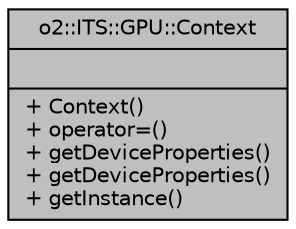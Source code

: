 digraph "o2::ITS::GPU::Context"
{
 // INTERACTIVE_SVG=YES
  bgcolor="transparent";
  edge [fontname="Helvetica",fontsize="10",labelfontname="Helvetica",labelfontsize="10"];
  node [fontname="Helvetica",fontsize="10",shape=record];
  Node1 [label="{o2::ITS::GPU::Context\n||+ Context()\l+ operator=()\l+ getDeviceProperties()\l+ getDeviceProperties()\l+ getInstance()\l}",height=0.2,width=0.4,color="black", fillcolor="grey75", style="filled" fontcolor="black"];
}
